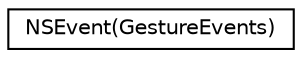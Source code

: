 digraph G
{
  edge [fontname="Helvetica",fontsize="10",labelfontname="Helvetica",labelfontsize="10"];
  node [fontname="Helvetica",fontsize="10",shape=record];
  rankdir=LR;
  Node1 [label="NSEvent(GestureEvents)",height=0.2,width=0.4,color="black", fillcolor="white", style="filled",URL="$d4/d4f/interfaceNSEvent_07GestureEvents_08.html"];
}
